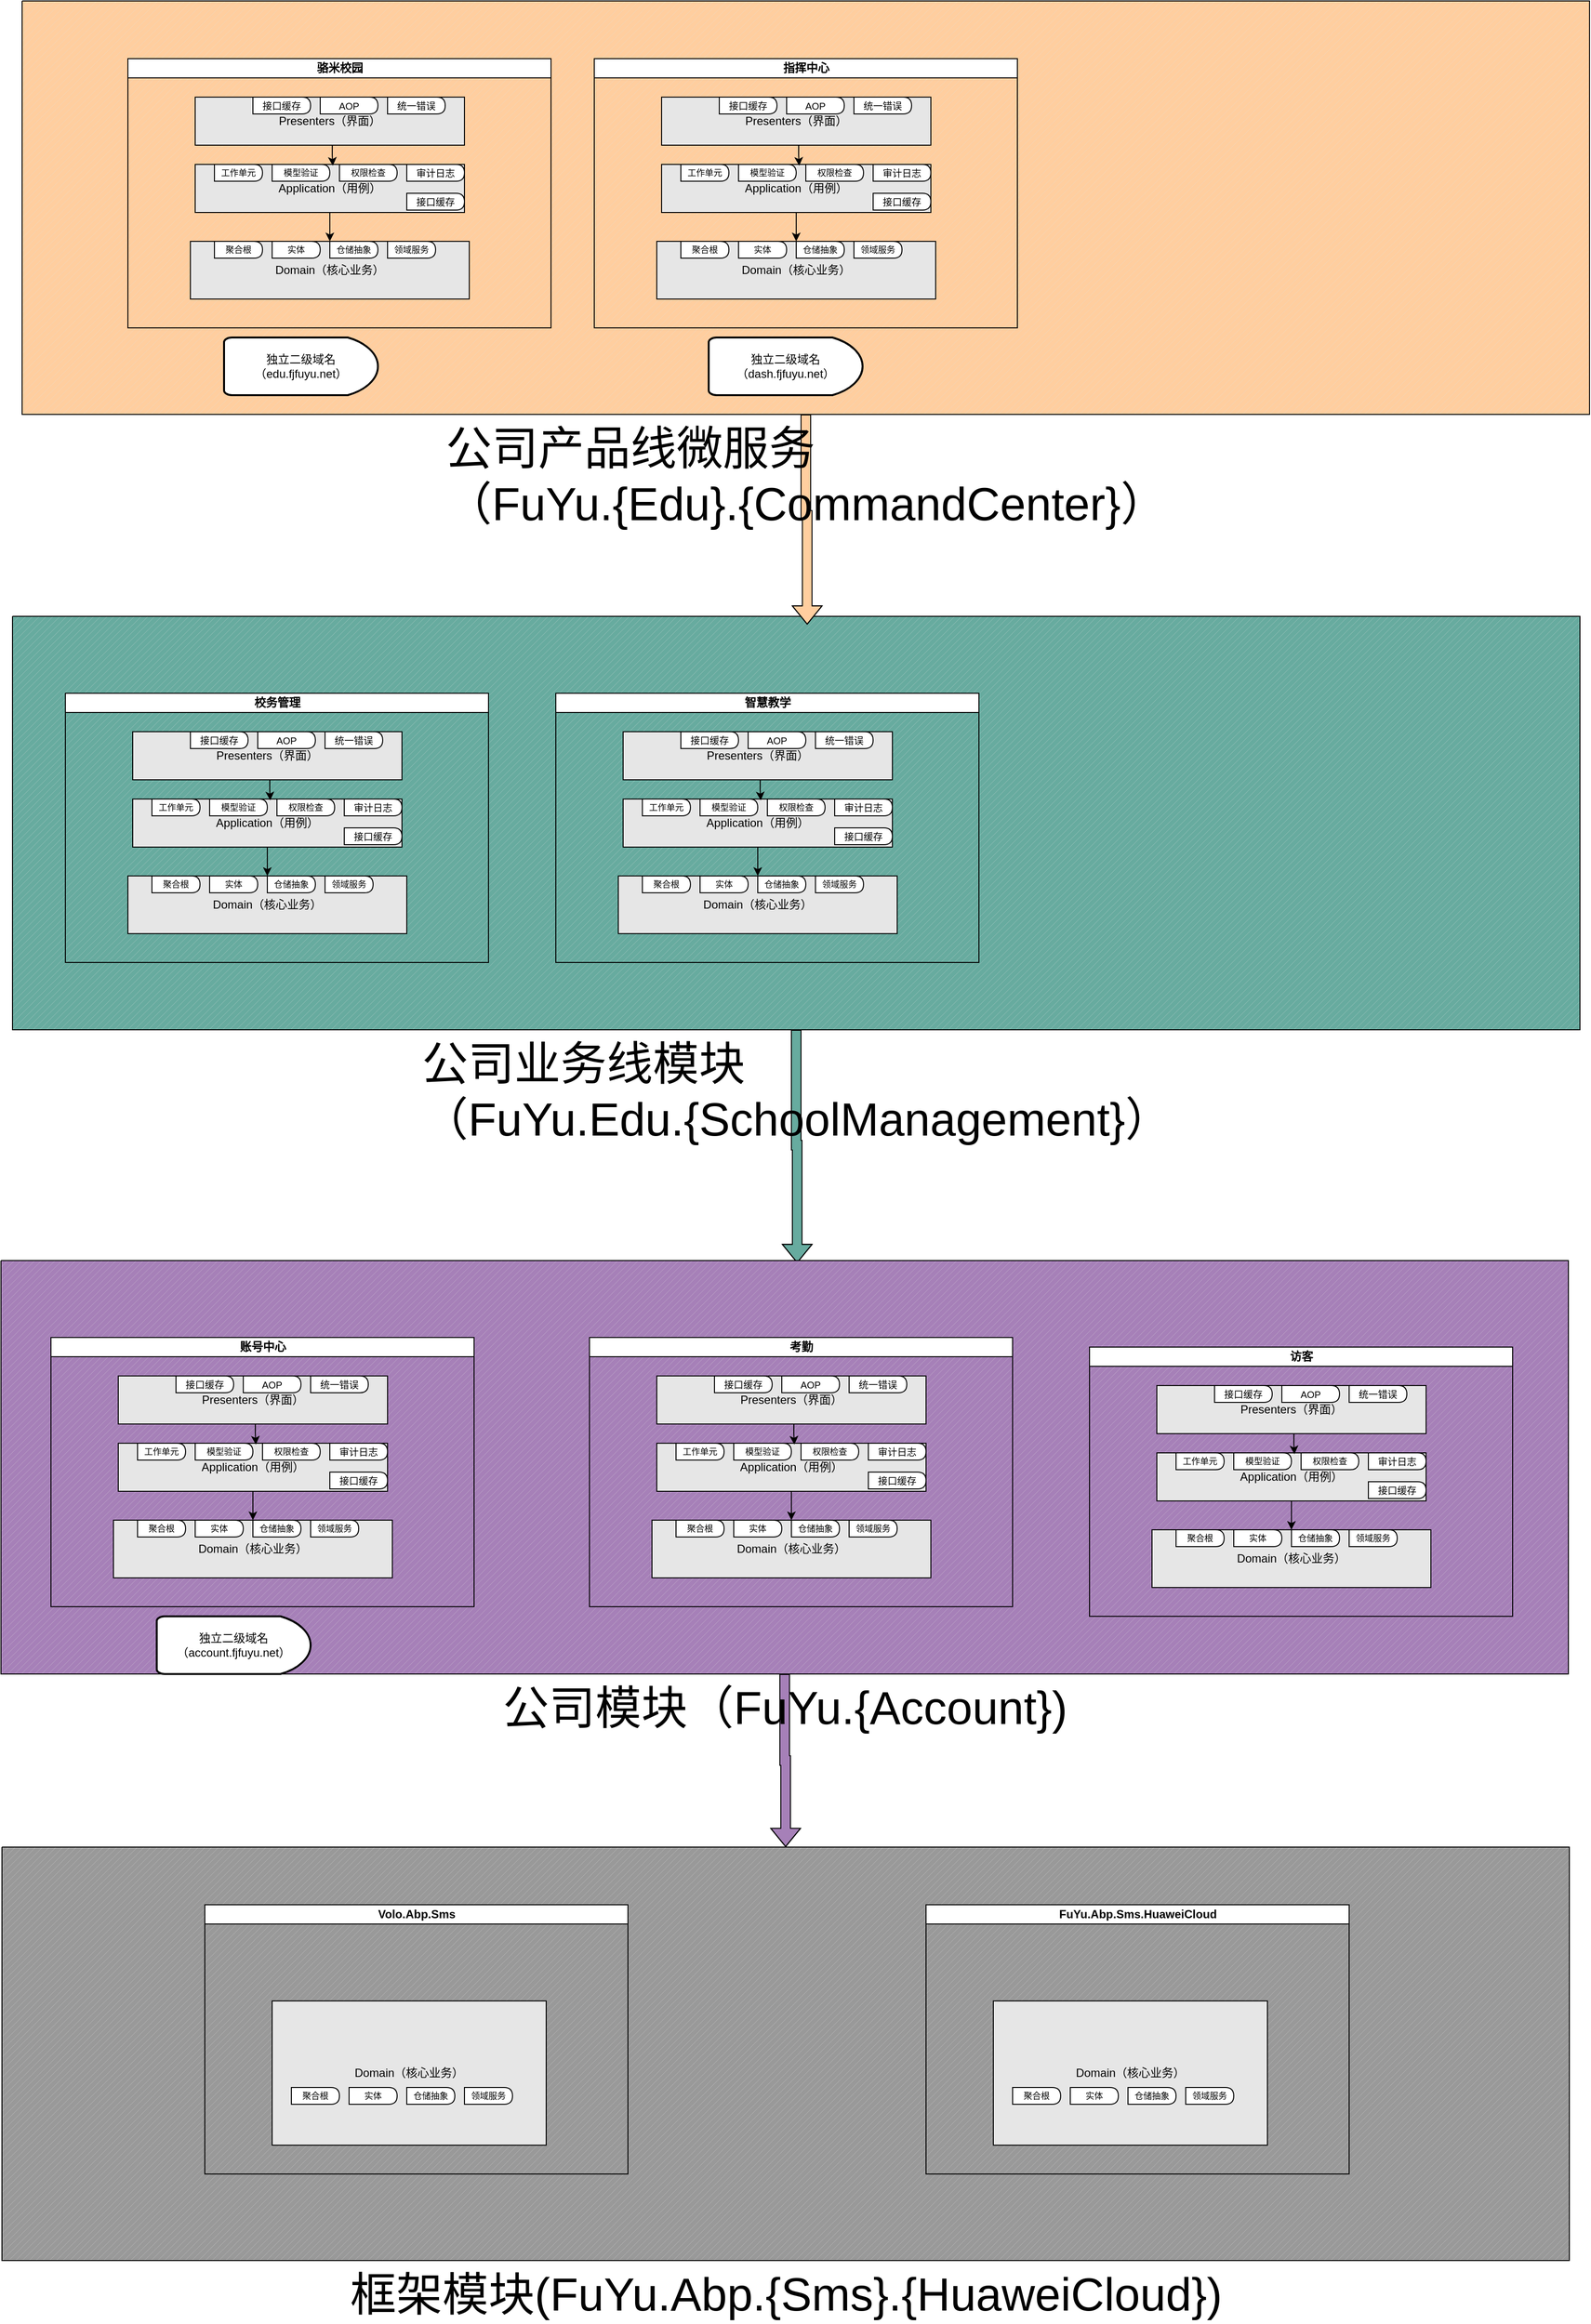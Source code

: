 <mxfile version="14.1.8" type="github">
  <diagram id="BtsXeyVJJ4-kWYxq3Xoa" name="Page-1">
    <mxGraphModel dx="2130" dy="1015" grid="1" gridSize="10" guides="1" tooltips="1" connect="1" arrows="1" fold="1" page="1" pageScale="1" pageWidth="12000" pageHeight="16000" math="0" shadow="0">
      <root>
        <mxCell id="0" />
        <mxCell id="1" parent="0" />
        <mxCell id="oRWARCPo0QpvzxCij0XQ-233" style="edgeStyle=orthogonalEdgeStyle;shape=flexArrow;rounded=0;orthogonalLoop=1;jettySize=auto;html=1;exitX=0.5;exitY=1;exitDx=0;exitDy=0;exitPerimeter=0;fillColor=#67AB9F;entryX=0.508;entryY=0.006;entryDx=0;entryDy=0;entryPerimeter=0;" edge="1" parent="1" source="oRWARCPo0QpvzxCij0XQ-127" target="oRWARCPo0QpvzxCij0XQ-126">
          <mxGeometry relative="1" as="geometry">
            <mxPoint x="1645" y="1540" as="targetPoint" />
          </mxGeometry>
        </mxCell>
        <mxCell id="oRWARCPo0QpvzxCij0XQ-127" value="&lt;div style=&quot;text-align: left&quot;&gt;&lt;span style=&quot;font-size: 48px&quot;&gt;公司业务线模块&lt;/span&gt;&lt;/div&gt;&lt;font style=&quot;font-size: 48px&quot;&gt;（FuYu.Edu.{SchoolManagement}）&lt;br&gt;&lt;/font&gt;" style="verticalLabelPosition=bottom;verticalAlign=top;html=1;shape=mxgraph.basic.patternFillRect;fillStyle=diag;step=5;fillStrokeWidth=0.2;fillStrokeColor=#dddddd;fillColor=#67AB9F;align=center;" vertex="1" parent="1">
          <mxGeometry x="830" y="880" width="1630" height="430" as="geometry" />
        </mxCell>
        <mxCell id="oRWARCPo0QpvzxCij0XQ-234" style="edgeStyle=orthogonalEdgeStyle;shape=flexArrow;rounded=0;orthogonalLoop=1;jettySize=auto;html=1;exitX=0.5;exitY=1;exitDx=0;exitDy=0;exitPerimeter=0;entryX=0.5;entryY=0;entryDx=0;entryDy=0;entryPerimeter=0;fillColor=#A680B8;" edge="1" parent="1" source="oRWARCPo0QpvzxCij0XQ-126" target="oRWARCPo0QpvzxCij0XQ-125">
          <mxGeometry relative="1" as="geometry" />
        </mxCell>
        <mxCell id="oRWARCPo0QpvzxCij0XQ-126" value="&lt;font style=&quot;font-size: 48px&quot;&gt;公司模块（FuYu.{Account})&lt;/font&gt;" style="verticalLabelPosition=bottom;verticalAlign=top;html=1;shape=mxgraph.basic.patternFillRect;fillStyle=diag;step=5;fillStrokeWidth=0.2;fillStrokeColor=#dddddd;fillColor=#A680B8;" vertex="1" parent="1">
          <mxGeometry x="818" y="1550" width="1630" height="430" as="geometry" />
        </mxCell>
        <mxCell id="oRWARCPo0QpvzxCij0XQ-125" value="&lt;font style=&quot;font-size: 48px&quot;&gt;框架模块(FuYu.Abp.{Sms}.{HuaweiCloud})&lt;/font&gt;" style="verticalLabelPosition=bottom;verticalAlign=top;html=1;shape=mxgraph.basic.patternFillRect;fillStyle=diag;step=5;fillStrokeWidth=0.2;fillStrokeColor=#dddddd;fillColor=#999999;" vertex="1" parent="1">
          <mxGeometry x="819" y="2160" width="1630" height="430" as="geometry" />
        </mxCell>
        <mxCell id="oRWARCPo0QpvzxCij0XQ-1" value="账号中心" style="swimlane;html=1;startSize=20;horizontal=1;containerType=tree;newEdgeStyle={&quot;edgeStyle&quot;:&quot;elbowEdgeStyle&quot;,&quot;startArrow&quot;:&quot;none&quot;,&quot;endArrow&quot;:&quot;none&quot;};" vertex="1" parent="1">
          <mxGeometry x="870" y="1630" width="440" height="280" as="geometry" />
        </mxCell>
        <UserObject label="Domain（核心业务）" treeRoot="1" id="oRWARCPo0QpvzxCij0XQ-4">
          <mxCell style="whiteSpace=wrap;html=1;align=center;treeFolding=1;treeMoving=1;newEdgeStyle={&quot;edgeStyle&quot;:&quot;elbowEdgeStyle&quot;,&quot;startArrow&quot;:&quot;none&quot;,&quot;endArrow&quot;:&quot;none&quot;};fillColor=#E6E6E6;" vertex="1" parent="oRWARCPo0QpvzxCij0XQ-1">
            <mxGeometry x="65" y="190" width="290" height="60" as="geometry" />
          </mxCell>
        </UserObject>
        <mxCell id="oRWARCPo0QpvzxCij0XQ-9" style="edgeStyle=orthogonalEdgeStyle;rounded=0;orthogonalLoop=1;jettySize=auto;html=1;exitX=0.5;exitY=1;exitDx=0;exitDy=0;" edge="1" parent="oRWARCPo0QpvzxCij0XQ-1" source="oRWARCPo0QpvzxCij0XQ-5" target="oRWARCPo0QpvzxCij0XQ-4">
          <mxGeometry relative="1" as="geometry" />
        </mxCell>
        <mxCell id="oRWARCPo0QpvzxCij0XQ-5" value="Application（用例）" style="whiteSpace=wrap;html=1;align=center;verticalAlign=middle;treeFolding=1;treeMoving=1;newEdgeStyle={&quot;edgeStyle&quot;:&quot;elbowEdgeStyle&quot;,&quot;startArrow&quot;:&quot;none&quot;,&quot;endArrow&quot;:&quot;none&quot;};fillColor=#E6E6E6;" vertex="1" parent="oRWARCPo0QpvzxCij0XQ-1">
          <mxGeometry x="70" y="110" width="280" height="50" as="geometry" />
        </mxCell>
        <UserObject label="Presenters" treeRoot="1" id="oRWARCPo0QpvzxCij0XQ-10">
          <mxCell style="whiteSpace=wrap;html=1;align=center;treeFolding=1;treeMoving=1;newEdgeStyle={&quot;edgeStyle&quot;:&quot;elbowEdgeStyle&quot;,&quot;startArrow&quot;:&quot;none&quot;,&quot;endArrow&quot;:&quot;none&quot;};" vertex="1" parent="oRWARCPo0QpvzxCij0XQ-1">
            <mxGeometry x="75" y="40" width="275" height="40" as="geometry" />
          </mxCell>
        </UserObject>
        <mxCell id="oRWARCPo0QpvzxCij0XQ-15" style="edgeStyle=orthogonalEdgeStyle;rounded=0;orthogonalLoop=1;jettySize=auto;html=1;entryX=0.511;entryY=0.028;entryDx=0;entryDy=0;entryPerimeter=0;" edge="1" parent="oRWARCPo0QpvzxCij0XQ-1" source="oRWARCPo0QpvzxCij0XQ-10" target="oRWARCPo0QpvzxCij0XQ-5">
          <mxGeometry relative="1" as="geometry">
            <mxPoint x="212.5" y="80" as="targetPoint" />
          </mxGeometry>
        </mxCell>
        <mxCell id="oRWARCPo0QpvzxCij0XQ-16" style="edgeStyle=orthogonalEdgeStyle;rounded=0;orthogonalLoop=1;jettySize=auto;html=1;entryX=0.511;entryY=0.028;entryDx=0;entryDy=0;entryPerimeter=0;" edge="1" target="oRWARCPo0QpvzxCij0XQ-17" source="oRWARCPo0QpvzxCij0XQ-10" parent="oRWARCPo0QpvzxCij0XQ-1">
          <mxGeometry relative="1" as="geometry">
            <mxPoint x="212.5" y="80" as="targetPoint" />
            <mxPoint x="522.5" y="220" as="sourcePoint" />
          </mxGeometry>
        </mxCell>
        <mxCell id="oRWARCPo0QpvzxCij0XQ-17" value="Presenters（界面）" style="whiteSpace=wrap;html=1;align=center;verticalAlign=middle;treeFolding=1;treeMoving=1;newEdgeStyle={&quot;edgeStyle&quot;:&quot;elbowEdgeStyle&quot;,&quot;startArrow&quot;:&quot;none&quot;,&quot;endArrow&quot;:&quot;none&quot;};fillColor=#E6E6E6;" vertex="1" parent="oRWARCPo0QpvzxCij0XQ-1">
          <mxGeometry x="70" y="40" width="280" height="50" as="geometry" />
        </mxCell>
        <mxCell id="oRWARCPo0QpvzxCij0XQ-21" value="&lt;font style=&quot;font-size: 9px&quot;&gt;工作单元&lt;/font&gt;" style="shape=delay;whiteSpace=wrap;html=1;fontSize=6;" vertex="1" parent="oRWARCPo0QpvzxCij0XQ-1">
          <mxGeometry x="90" y="110" width="50" height="17.5" as="geometry" />
        </mxCell>
        <mxCell id="oRWARCPo0QpvzxCij0XQ-22" value="&lt;font style=&quot;font-size: 9px&quot;&gt;模型验证&lt;/font&gt;" style="shape=delay;whiteSpace=wrap;html=1;fontSize=6;" vertex="1" parent="oRWARCPo0QpvzxCij0XQ-1">
          <mxGeometry x="150" y="110" width="60" height="17.5" as="geometry" />
        </mxCell>
        <mxCell id="oRWARCPo0QpvzxCij0XQ-23" value="&lt;font style=&quot;font-size: 9px&quot;&gt;权限检查&lt;/font&gt;" style="shape=delay;whiteSpace=wrap;html=1;fontSize=6;" vertex="1" parent="oRWARCPo0QpvzxCij0XQ-1">
          <mxGeometry x="220" y="110" width="60" height="17.5" as="geometry" />
        </mxCell>
        <mxCell id="oRWARCPo0QpvzxCij0XQ-24" value="&lt;font size=&quot;1&quot;&gt;审计日志&lt;/font&gt;" style="shape=delay;whiteSpace=wrap;html=1;fontSize=6;" vertex="1" parent="oRWARCPo0QpvzxCij0XQ-1">
          <mxGeometry x="290" y="110" width="60" height="17.5" as="geometry" />
        </mxCell>
        <mxCell id="oRWARCPo0QpvzxCij0XQ-25" value="&lt;font size=&quot;1&quot;&gt;接口缓存&lt;/font&gt;" style="shape=delay;whiteSpace=wrap;html=1;fontSize=6;" vertex="1" parent="oRWARCPo0QpvzxCij0XQ-1">
          <mxGeometry x="290" y="140" width="60" height="17.5" as="geometry" />
        </mxCell>
        <mxCell id="oRWARCPo0QpvzxCij0XQ-27" value="&lt;font size=&quot;1&quot;&gt;接口缓存&lt;/font&gt;" style="shape=delay;whiteSpace=wrap;html=1;fontSize=6;" vertex="1" parent="oRWARCPo0QpvzxCij0XQ-1">
          <mxGeometry x="130" y="40" width="60" height="17.5" as="geometry" />
        </mxCell>
        <mxCell id="oRWARCPo0QpvzxCij0XQ-28" value="&lt;font style=&quot;font-size: 9px&quot;&gt;聚合根&lt;/font&gt;" style="shape=delay;whiteSpace=wrap;html=1;fontSize=6;" vertex="1" parent="oRWARCPo0QpvzxCij0XQ-1">
          <mxGeometry x="90" y="190" width="50" height="17.5" as="geometry" />
        </mxCell>
        <mxCell id="oRWARCPo0QpvzxCij0XQ-29" value="&lt;font style=&quot;font-size: 9px&quot;&gt;实体&lt;/font&gt;" style="shape=delay;whiteSpace=wrap;html=1;fontSize=6;" vertex="1" parent="oRWARCPo0QpvzxCij0XQ-1">
          <mxGeometry x="150" y="190" width="50" height="17.5" as="geometry" />
        </mxCell>
        <mxCell id="oRWARCPo0QpvzxCij0XQ-30" value="&lt;font style=&quot;font-size: 9px&quot;&gt;仓储抽象&lt;/font&gt;" style="shape=delay;whiteSpace=wrap;html=1;fontSize=6;" vertex="1" parent="oRWARCPo0QpvzxCij0XQ-1">
          <mxGeometry x="210" y="190" width="50" height="17.5" as="geometry" />
        </mxCell>
        <mxCell id="oRWARCPo0QpvzxCij0XQ-32" value="&lt;font size=&quot;1&quot;&gt;AOP&lt;/font&gt;" style="shape=delay;whiteSpace=wrap;html=1;fontSize=6;" vertex="1" parent="oRWARCPo0QpvzxCij0XQ-1">
          <mxGeometry x="200" y="40" width="60" height="17.5" as="geometry" />
        </mxCell>
        <mxCell id="oRWARCPo0QpvzxCij0XQ-33" value="&lt;font size=&quot;1&quot;&gt;统一错误&lt;/font&gt;" style="shape=delay;whiteSpace=wrap;html=1;fontSize=6;" vertex="1" parent="oRWARCPo0QpvzxCij0XQ-1">
          <mxGeometry x="270" y="40" width="60" height="17.5" as="geometry" />
        </mxCell>
        <mxCell id="oRWARCPo0QpvzxCij0XQ-34" value="&lt;font style=&quot;font-size: 9px&quot;&gt;领域服务&lt;/font&gt;" style="shape=delay;whiteSpace=wrap;html=1;fontSize=6;" vertex="1" parent="oRWARCPo0QpvzxCij0XQ-1">
          <mxGeometry x="270" y="190" width="50" height="17.5" as="geometry" />
        </mxCell>
        <mxCell id="oRWARCPo0QpvzxCij0XQ-35" value="校务管理" style="swimlane;html=1;startSize=20;horizontal=1;containerType=tree;newEdgeStyle={&quot;edgeStyle&quot;:&quot;elbowEdgeStyle&quot;,&quot;startArrow&quot;:&quot;none&quot;,&quot;endArrow&quot;:&quot;none&quot;};" vertex="1" parent="1">
          <mxGeometry x="885" y="960" width="440" height="280" as="geometry" />
        </mxCell>
        <UserObject label="Domain（核心业务）" treeRoot="1" id="oRWARCPo0QpvzxCij0XQ-36">
          <mxCell style="whiteSpace=wrap;html=1;align=center;treeFolding=1;treeMoving=1;newEdgeStyle={&quot;edgeStyle&quot;:&quot;elbowEdgeStyle&quot;,&quot;startArrow&quot;:&quot;none&quot;,&quot;endArrow&quot;:&quot;none&quot;};fillColor=#E6E6E6;" vertex="1" parent="oRWARCPo0QpvzxCij0XQ-35">
            <mxGeometry x="65" y="190" width="290" height="60" as="geometry" />
          </mxCell>
        </UserObject>
        <mxCell id="oRWARCPo0QpvzxCij0XQ-37" style="edgeStyle=orthogonalEdgeStyle;rounded=0;orthogonalLoop=1;jettySize=auto;html=1;exitX=0.5;exitY=1;exitDx=0;exitDy=0;" edge="1" parent="oRWARCPo0QpvzxCij0XQ-35" source="oRWARCPo0QpvzxCij0XQ-38" target="oRWARCPo0QpvzxCij0XQ-36">
          <mxGeometry relative="1" as="geometry" />
        </mxCell>
        <mxCell id="oRWARCPo0QpvzxCij0XQ-38" value="Application（用例）" style="whiteSpace=wrap;html=1;align=center;verticalAlign=middle;treeFolding=1;treeMoving=1;newEdgeStyle={&quot;edgeStyle&quot;:&quot;elbowEdgeStyle&quot;,&quot;startArrow&quot;:&quot;none&quot;,&quot;endArrow&quot;:&quot;none&quot;};fillColor=#E6E6E6;" vertex="1" parent="oRWARCPo0QpvzxCij0XQ-35">
          <mxGeometry x="70" y="110" width="280" height="50" as="geometry" />
        </mxCell>
        <UserObject label="Presenters" treeRoot="1" id="oRWARCPo0QpvzxCij0XQ-39">
          <mxCell style="whiteSpace=wrap;html=1;align=center;treeFolding=1;treeMoving=1;newEdgeStyle={&quot;edgeStyle&quot;:&quot;elbowEdgeStyle&quot;,&quot;startArrow&quot;:&quot;none&quot;,&quot;endArrow&quot;:&quot;none&quot;};" vertex="1" parent="oRWARCPo0QpvzxCij0XQ-35">
            <mxGeometry x="75" y="40" width="275" height="40" as="geometry" />
          </mxCell>
        </UserObject>
        <mxCell id="oRWARCPo0QpvzxCij0XQ-40" style="edgeStyle=orthogonalEdgeStyle;rounded=0;orthogonalLoop=1;jettySize=auto;html=1;entryX=0.511;entryY=0.028;entryDx=0;entryDy=0;entryPerimeter=0;" edge="1" parent="oRWARCPo0QpvzxCij0XQ-35" source="oRWARCPo0QpvzxCij0XQ-39" target="oRWARCPo0QpvzxCij0XQ-38">
          <mxGeometry relative="1" as="geometry">
            <mxPoint x="212.5" y="80" as="targetPoint" />
          </mxGeometry>
        </mxCell>
        <mxCell id="oRWARCPo0QpvzxCij0XQ-41" style="edgeStyle=orthogonalEdgeStyle;rounded=0;orthogonalLoop=1;jettySize=auto;html=1;entryX=0.511;entryY=0.028;entryDx=0;entryDy=0;entryPerimeter=0;" edge="1" parent="oRWARCPo0QpvzxCij0XQ-35" source="oRWARCPo0QpvzxCij0XQ-39" target="oRWARCPo0QpvzxCij0XQ-42">
          <mxGeometry relative="1" as="geometry">
            <mxPoint x="212.5" y="80" as="targetPoint" />
            <mxPoint x="522.5" y="220" as="sourcePoint" />
          </mxGeometry>
        </mxCell>
        <mxCell id="oRWARCPo0QpvzxCij0XQ-42" value="Presenters（界面）" style="whiteSpace=wrap;html=1;align=center;verticalAlign=middle;treeFolding=1;treeMoving=1;newEdgeStyle={&quot;edgeStyle&quot;:&quot;elbowEdgeStyle&quot;,&quot;startArrow&quot;:&quot;none&quot;,&quot;endArrow&quot;:&quot;none&quot;};fillColor=#E6E6E6;" vertex="1" parent="oRWARCPo0QpvzxCij0XQ-35">
          <mxGeometry x="70" y="40" width="280" height="50" as="geometry" />
        </mxCell>
        <mxCell id="oRWARCPo0QpvzxCij0XQ-43" value="&lt;font style=&quot;font-size: 9px&quot;&gt;工作单元&lt;/font&gt;" style="shape=delay;whiteSpace=wrap;html=1;fontSize=6;" vertex="1" parent="oRWARCPo0QpvzxCij0XQ-35">
          <mxGeometry x="90" y="110" width="50" height="17.5" as="geometry" />
        </mxCell>
        <mxCell id="oRWARCPo0QpvzxCij0XQ-44" value="&lt;font style=&quot;font-size: 9px&quot;&gt;模型验证&lt;/font&gt;" style="shape=delay;whiteSpace=wrap;html=1;fontSize=6;" vertex="1" parent="oRWARCPo0QpvzxCij0XQ-35">
          <mxGeometry x="150" y="110" width="60" height="17.5" as="geometry" />
        </mxCell>
        <mxCell id="oRWARCPo0QpvzxCij0XQ-45" value="&lt;font style=&quot;font-size: 9px&quot;&gt;权限检查&lt;/font&gt;" style="shape=delay;whiteSpace=wrap;html=1;fontSize=6;" vertex="1" parent="oRWARCPo0QpvzxCij0XQ-35">
          <mxGeometry x="220" y="110" width="60" height="17.5" as="geometry" />
        </mxCell>
        <mxCell id="oRWARCPo0QpvzxCij0XQ-46" value="&lt;font size=&quot;1&quot;&gt;审计日志&lt;/font&gt;" style="shape=delay;whiteSpace=wrap;html=1;fontSize=6;" vertex="1" parent="oRWARCPo0QpvzxCij0XQ-35">
          <mxGeometry x="290" y="110" width="60" height="17.5" as="geometry" />
        </mxCell>
        <mxCell id="oRWARCPo0QpvzxCij0XQ-47" value="&lt;font size=&quot;1&quot;&gt;接口缓存&lt;/font&gt;" style="shape=delay;whiteSpace=wrap;html=1;fontSize=6;" vertex="1" parent="oRWARCPo0QpvzxCij0XQ-35">
          <mxGeometry x="290" y="140" width="60" height="17.5" as="geometry" />
        </mxCell>
        <mxCell id="oRWARCPo0QpvzxCij0XQ-48" value="&lt;font size=&quot;1&quot;&gt;接口缓存&lt;/font&gt;" style="shape=delay;whiteSpace=wrap;html=1;fontSize=6;" vertex="1" parent="oRWARCPo0QpvzxCij0XQ-35">
          <mxGeometry x="130" y="40" width="60" height="17.5" as="geometry" />
        </mxCell>
        <mxCell id="oRWARCPo0QpvzxCij0XQ-49" value="&lt;font style=&quot;font-size: 9px&quot;&gt;聚合根&lt;/font&gt;" style="shape=delay;whiteSpace=wrap;html=1;fontSize=6;" vertex="1" parent="oRWARCPo0QpvzxCij0XQ-35">
          <mxGeometry x="90" y="190" width="50" height="17.5" as="geometry" />
        </mxCell>
        <mxCell id="oRWARCPo0QpvzxCij0XQ-50" value="&lt;font style=&quot;font-size: 9px&quot;&gt;实体&lt;/font&gt;" style="shape=delay;whiteSpace=wrap;html=1;fontSize=6;" vertex="1" parent="oRWARCPo0QpvzxCij0XQ-35">
          <mxGeometry x="150" y="190" width="50" height="17.5" as="geometry" />
        </mxCell>
        <mxCell id="oRWARCPo0QpvzxCij0XQ-51" value="&lt;font style=&quot;font-size: 9px&quot;&gt;仓储抽象&lt;/font&gt;" style="shape=delay;whiteSpace=wrap;html=1;fontSize=6;" vertex="1" parent="oRWARCPo0QpvzxCij0XQ-35">
          <mxGeometry x="210" y="190" width="50" height="17.5" as="geometry" />
        </mxCell>
        <mxCell id="oRWARCPo0QpvzxCij0XQ-52" value="&lt;font size=&quot;1&quot;&gt;AOP&lt;/font&gt;" style="shape=delay;whiteSpace=wrap;html=1;fontSize=6;" vertex="1" parent="oRWARCPo0QpvzxCij0XQ-35">
          <mxGeometry x="200" y="40" width="60" height="17.5" as="geometry" />
        </mxCell>
        <mxCell id="oRWARCPo0QpvzxCij0XQ-53" value="&lt;font size=&quot;1&quot;&gt;统一错误&lt;/font&gt;" style="shape=delay;whiteSpace=wrap;html=1;fontSize=6;" vertex="1" parent="oRWARCPo0QpvzxCij0XQ-35">
          <mxGeometry x="270" y="40" width="60" height="17.5" as="geometry" />
        </mxCell>
        <mxCell id="oRWARCPo0QpvzxCij0XQ-54" value="&lt;font style=&quot;font-size: 9px&quot;&gt;领域服务&lt;/font&gt;" style="shape=delay;whiteSpace=wrap;html=1;fontSize=6;" vertex="1" parent="oRWARCPo0QpvzxCij0XQ-35">
          <mxGeometry x="270" y="190" width="50" height="17.5" as="geometry" />
        </mxCell>
        <mxCell id="oRWARCPo0QpvzxCij0XQ-56" value="Volo.Abp.Sms" style="swimlane;html=1;startSize=20;horizontal=1;containerType=tree;newEdgeStyle={&quot;edgeStyle&quot;:&quot;elbowEdgeStyle&quot;,&quot;startArrow&quot;:&quot;none&quot;,&quot;endArrow&quot;:&quot;none&quot;};" vertex="1" parent="1">
          <mxGeometry x="1030" y="2220" width="440" height="280" as="geometry" />
        </mxCell>
        <UserObject label="Domain（核心业务）" treeRoot="1" id="oRWARCPo0QpvzxCij0XQ-57">
          <mxCell style="whiteSpace=wrap;html=1;align=center;treeFolding=1;treeMoving=1;newEdgeStyle={&quot;edgeStyle&quot;:&quot;elbowEdgeStyle&quot;,&quot;startArrow&quot;:&quot;none&quot;,&quot;endArrow&quot;:&quot;none&quot;};fillColor=#E6E6E6;" vertex="1" parent="oRWARCPo0QpvzxCij0XQ-56">
            <mxGeometry x="70" y="100" width="285" height="150" as="geometry" />
          </mxCell>
        </UserObject>
        <mxCell id="oRWARCPo0QpvzxCij0XQ-70" value="&lt;font style=&quot;font-size: 9px&quot;&gt;聚合根&lt;/font&gt;" style="shape=delay;whiteSpace=wrap;html=1;fontSize=6;" vertex="1" parent="oRWARCPo0QpvzxCij0XQ-56">
          <mxGeometry x="90" y="190" width="50" height="17.5" as="geometry" />
        </mxCell>
        <mxCell id="oRWARCPo0QpvzxCij0XQ-71" value="&lt;font style=&quot;font-size: 9px&quot;&gt;实体&lt;/font&gt;" style="shape=delay;whiteSpace=wrap;html=1;fontSize=6;" vertex="1" parent="oRWARCPo0QpvzxCij0XQ-56">
          <mxGeometry x="150" y="190" width="50" height="17.5" as="geometry" />
        </mxCell>
        <mxCell id="oRWARCPo0QpvzxCij0XQ-72" value="&lt;font style=&quot;font-size: 9px&quot;&gt;仓储抽象&lt;/font&gt;" style="shape=delay;whiteSpace=wrap;html=1;fontSize=6;" vertex="1" parent="oRWARCPo0QpvzxCij0XQ-56">
          <mxGeometry x="210" y="190" width="50" height="17.5" as="geometry" />
        </mxCell>
        <mxCell id="oRWARCPo0QpvzxCij0XQ-75" value="&lt;font style=&quot;font-size: 9px&quot;&gt;领域服务&lt;/font&gt;" style="shape=delay;whiteSpace=wrap;html=1;fontSize=6;" vertex="1" parent="oRWARCPo0QpvzxCij0XQ-56">
          <mxGeometry x="270" y="190" width="50" height="17.5" as="geometry" />
        </mxCell>
        <mxCell id="oRWARCPo0QpvzxCij0XQ-114" value="FuYu.Abp.Sms.HuaweiCloud" style="swimlane;html=1;startSize=20;horizontal=1;containerType=tree;newEdgeStyle={&quot;edgeStyle&quot;:&quot;elbowEdgeStyle&quot;,&quot;startArrow&quot;:&quot;none&quot;,&quot;endArrow&quot;:&quot;none&quot;};" vertex="1" parent="1">
          <mxGeometry x="1780" y="2220" width="440" height="280" as="geometry" />
        </mxCell>
        <UserObject label="Domain（核心业务）" treeRoot="1" id="oRWARCPo0QpvzxCij0XQ-115">
          <mxCell style="whiteSpace=wrap;html=1;align=center;treeFolding=1;treeMoving=1;newEdgeStyle={&quot;edgeStyle&quot;:&quot;elbowEdgeStyle&quot;,&quot;startArrow&quot;:&quot;none&quot;,&quot;endArrow&quot;:&quot;none&quot;};fillColor=#E6E6E6;" vertex="1" parent="oRWARCPo0QpvzxCij0XQ-114">
            <mxGeometry x="70" y="100" width="285" height="150" as="geometry" />
          </mxCell>
        </UserObject>
        <mxCell id="oRWARCPo0QpvzxCij0XQ-116" value="&lt;font style=&quot;font-size: 9px&quot;&gt;聚合根&lt;/font&gt;" style="shape=delay;whiteSpace=wrap;html=1;fontSize=6;" vertex="1" parent="oRWARCPo0QpvzxCij0XQ-114">
          <mxGeometry x="90" y="190" width="50" height="17.5" as="geometry" />
        </mxCell>
        <mxCell id="oRWARCPo0QpvzxCij0XQ-117" value="&lt;font style=&quot;font-size: 9px&quot;&gt;实体&lt;/font&gt;" style="shape=delay;whiteSpace=wrap;html=1;fontSize=6;" vertex="1" parent="oRWARCPo0QpvzxCij0XQ-114">
          <mxGeometry x="150" y="190" width="50" height="17.5" as="geometry" />
        </mxCell>
        <mxCell id="oRWARCPo0QpvzxCij0XQ-118" value="&lt;font style=&quot;font-size: 9px&quot;&gt;仓储抽象&lt;/font&gt;" style="shape=delay;whiteSpace=wrap;html=1;fontSize=6;" vertex="1" parent="oRWARCPo0QpvzxCij0XQ-114">
          <mxGeometry x="210" y="190" width="50" height="17.5" as="geometry" />
        </mxCell>
        <mxCell id="oRWARCPo0QpvzxCij0XQ-119" value="&lt;font style=&quot;font-size: 9px&quot;&gt;领域服务&lt;/font&gt;" style="shape=delay;whiteSpace=wrap;html=1;fontSize=6;" vertex="1" parent="oRWARCPo0QpvzxCij0XQ-114">
          <mxGeometry x="270" y="190" width="50" height="17.5" as="geometry" />
        </mxCell>
        <mxCell id="oRWARCPo0QpvzxCij0XQ-131" value="智慧教学" style="swimlane;html=1;startSize=20;horizontal=1;containerType=tree;newEdgeStyle={&quot;edgeStyle&quot;:&quot;elbowEdgeStyle&quot;,&quot;startArrow&quot;:&quot;none&quot;,&quot;endArrow&quot;:&quot;none&quot;};" vertex="1" parent="1">
          <mxGeometry x="1395" y="960" width="440" height="280" as="geometry" />
        </mxCell>
        <UserObject label="Domain（核心业务）" treeRoot="1" id="oRWARCPo0QpvzxCij0XQ-132">
          <mxCell style="whiteSpace=wrap;html=1;align=center;treeFolding=1;treeMoving=1;newEdgeStyle={&quot;edgeStyle&quot;:&quot;elbowEdgeStyle&quot;,&quot;startArrow&quot;:&quot;none&quot;,&quot;endArrow&quot;:&quot;none&quot;};fillColor=#E6E6E6;" vertex="1" parent="oRWARCPo0QpvzxCij0XQ-131">
            <mxGeometry x="65" y="190" width="290" height="60" as="geometry" />
          </mxCell>
        </UserObject>
        <mxCell id="oRWARCPo0QpvzxCij0XQ-133" style="edgeStyle=orthogonalEdgeStyle;rounded=0;orthogonalLoop=1;jettySize=auto;html=1;exitX=0.5;exitY=1;exitDx=0;exitDy=0;" edge="1" parent="oRWARCPo0QpvzxCij0XQ-131" source="oRWARCPo0QpvzxCij0XQ-134" target="oRWARCPo0QpvzxCij0XQ-132">
          <mxGeometry relative="1" as="geometry" />
        </mxCell>
        <mxCell id="oRWARCPo0QpvzxCij0XQ-134" value="Application（用例）" style="whiteSpace=wrap;html=1;align=center;verticalAlign=middle;treeFolding=1;treeMoving=1;newEdgeStyle={&quot;edgeStyle&quot;:&quot;elbowEdgeStyle&quot;,&quot;startArrow&quot;:&quot;none&quot;,&quot;endArrow&quot;:&quot;none&quot;};fillColor=#E6E6E6;" vertex="1" parent="oRWARCPo0QpvzxCij0XQ-131">
          <mxGeometry x="70" y="110" width="280" height="50" as="geometry" />
        </mxCell>
        <UserObject label="Presenters" treeRoot="1" id="oRWARCPo0QpvzxCij0XQ-135">
          <mxCell style="whiteSpace=wrap;html=1;align=center;treeFolding=1;treeMoving=1;newEdgeStyle={&quot;edgeStyle&quot;:&quot;elbowEdgeStyle&quot;,&quot;startArrow&quot;:&quot;none&quot;,&quot;endArrow&quot;:&quot;none&quot;};" vertex="1" parent="oRWARCPo0QpvzxCij0XQ-131">
            <mxGeometry x="75" y="40" width="275" height="40" as="geometry" />
          </mxCell>
        </UserObject>
        <mxCell id="oRWARCPo0QpvzxCij0XQ-136" style="edgeStyle=orthogonalEdgeStyle;rounded=0;orthogonalLoop=1;jettySize=auto;html=1;entryX=0.511;entryY=0.028;entryDx=0;entryDy=0;entryPerimeter=0;" edge="1" parent="oRWARCPo0QpvzxCij0XQ-131" source="oRWARCPo0QpvzxCij0XQ-135" target="oRWARCPo0QpvzxCij0XQ-134">
          <mxGeometry relative="1" as="geometry">
            <mxPoint x="212.5" y="80" as="targetPoint" />
          </mxGeometry>
        </mxCell>
        <mxCell id="oRWARCPo0QpvzxCij0XQ-137" style="edgeStyle=orthogonalEdgeStyle;rounded=0;orthogonalLoop=1;jettySize=auto;html=1;entryX=0.511;entryY=0.028;entryDx=0;entryDy=0;entryPerimeter=0;" edge="1" parent="oRWARCPo0QpvzxCij0XQ-131" source="oRWARCPo0QpvzxCij0XQ-135" target="oRWARCPo0QpvzxCij0XQ-138">
          <mxGeometry relative="1" as="geometry">
            <mxPoint x="212.5" y="80" as="targetPoint" />
            <mxPoint x="522.5" y="220" as="sourcePoint" />
          </mxGeometry>
        </mxCell>
        <mxCell id="oRWARCPo0QpvzxCij0XQ-138" value="Presenters（界面）" style="whiteSpace=wrap;html=1;align=center;verticalAlign=middle;treeFolding=1;treeMoving=1;newEdgeStyle={&quot;edgeStyle&quot;:&quot;elbowEdgeStyle&quot;,&quot;startArrow&quot;:&quot;none&quot;,&quot;endArrow&quot;:&quot;none&quot;};fillColor=#E6E6E6;" vertex="1" parent="oRWARCPo0QpvzxCij0XQ-131">
          <mxGeometry x="70" y="40" width="280" height="50" as="geometry" />
        </mxCell>
        <mxCell id="oRWARCPo0QpvzxCij0XQ-139" value="&lt;font style=&quot;font-size: 9px&quot;&gt;工作单元&lt;/font&gt;" style="shape=delay;whiteSpace=wrap;html=1;fontSize=6;" vertex="1" parent="oRWARCPo0QpvzxCij0XQ-131">
          <mxGeometry x="90" y="110" width="50" height="17.5" as="geometry" />
        </mxCell>
        <mxCell id="oRWARCPo0QpvzxCij0XQ-140" value="&lt;font style=&quot;font-size: 9px&quot;&gt;模型验证&lt;/font&gt;" style="shape=delay;whiteSpace=wrap;html=1;fontSize=6;" vertex="1" parent="oRWARCPo0QpvzxCij0XQ-131">
          <mxGeometry x="150" y="110" width="60" height="17.5" as="geometry" />
        </mxCell>
        <mxCell id="oRWARCPo0QpvzxCij0XQ-141" value="&lt;font style=&quot;font-size: 9px&quot;&gt;权限检查&lt;/font&gt;" style="shape=delay;whiteSpace=wrap;html=1;fontSize=6;" vertex="1" parent="oRWARCPo0QpvzxCij0XQ-131">
          <mxGeometry x="220" y="110" width="60" height="17.5" as="geometry" />
        </mxCell>
        <mxCell id="oRWARCPo0QpvzxCij0XQ-142" value="&lt;font size=&quot;1&quot;&gt;审计日志&lt;/font&gt;" style="shape=delay;whiteSpace=wrap;html=1;fontSize=6;" vertex="1" parent="oRWARCPo0QpvzxCij0XQ-131">
          <mxGeometry x="290" y="110" width="60" height="17.5" as="geometry" />
        </mxCell>
        <mxCell id="oRWARCPo0QpvzxCij0XQ-143" value="&lt;font size=&quot;1&quot;&gt;接口缓存&lt;/font&gt;" style="shape=delay;whiteSpace=wrap;html=1;fontSize=6;" vertex="1" parent="oRWARCPo0QpvzxCij0XQ-131">
          <mxGeometry x="290" y="140" width="60" height="17.5" as="geometry" />
        </mxCell>
        <mxCell id="oRWARCPo0QpvzxCij0XQ-144" value="&lt;font size=&quot;1&quot;&gt;接口缓存&lt;/font&gt;" style="shape=delay;whiteSpace=wrap;html=1;fontSize=6;" vertex="1" parent="oRWARCPo0QpvzxCij0XQ-131">
          <mxGeometry x="130" y="40" width="60" height="17.5" as="geometry" />
        </mxCell>
        <mxCell id="oRWARCPo0QpvzxCij0XQ-145" value="&lt;font style=&quot;font-size: 9px&quot;&gt;聚合根&lt;/font&gt;" style="shape=delay;whiteSpace=wrap;html=1;fontSize=6;" vertex="1" parent="oRWARCPo0QpvzxCij0XQ-131">
          <mxGeometry x="90" y="190" width="50" height="17.5" as="geometry" />
        </mxCell>
        <mxCell id="oRWARCPo0QpvzxCij0XQ-146" value="&lt;font style=&quot;font-size: 9px&quot;&gt;实体&lt;/font&gt;" style="shape=delay;whiteSpace=wrap;html=1;fontSize=6;" vertex="1" parent="oRWARCPo0QpvzxCij0XQ-131">
          <mxGeometry x="150" y="190" width="50" height="17.5" as="geometry" />
        </mxCell>
        <mxCell id="oRWARCPo0QpvzxCij0XQ-147" value="&lt;font style=&quot;font-size: 9px&quot;&gt;仓储抽象&lt;/font&gt;" style="shape=delay;whiteSpace=wrap;html=1;fontSize=6;" vertex="1" parent="oRWARCPo0QpvzxCij0XQ-131">
          <mxGeometry x="210" y="190" width="50" height="17.5" as="geometry" />
        </mxCell>
        <mxCell id="oRWARCPo0QpvzxCij0XQ-148" value="&lt;font size=&quot;1&quot;&gt;AOP&lt;/font&gt;" style="shape=delay;whiteSpace=wrap;html=1;fontSize=6;" vertex="1" parent="oRWARCPo0QpvzxCij0XQ-131">
          <mxGeometry x="200" y="40" width="60" height="17.5" as="geometry" />
        </mxCell>
        <mxCell id="oRWARCPo0QpvzxCij0XQ-149" value="&lt;font size=&quot;1&quot;&gt;统一错误&lt;/font&gt;" style="shape=delay;whiteSpace=wrap;html=1;fontSize=6;" vertex="1" parent="oRWARCPo0QpvzxCij0XQ-131">
          <mxGeometry x="270" y="40" width="60" height="17.5" as="geometry" />
        </mxCell>
        <mxCell id="oRWARCPo0QpvzxCij0XQ-150" value="&lt;font style=&quot;font-size: 9px&quot;&gt;领域服务&lt;/font&gt;" style="shape=delay;whiteSpace=wrap;html=1;fontSize=6;" vertex="1" parent="oRWARCPo0QpvzxCij0XQ-131">
          <mxGeometry x="270" y="190" width="50" height="17.5" as="geometry" />
        </mxCell>
        <mxCell id="oRWARCPo0QpvzxCij0XQ-232" style="edgeStyle=orthogonalEdgeStyle;rounded=0;orthogonalLoop=1;jettySize=auto;html=1;entryX=0.507;entryY=0.02;entryDx=0;entryDy=0;entryPerimeter=0;shape=flexArrow;fillColor=#FFCE9F;" edge="1" parent="1" source="oRWARCPo0QpvzxCij0XQ-151" target="oRWARCPo0QpvzxCij0XQ-127">
          <mxGeometry relative="1" as="geometry" />
        </mxCell>
        <mxCell id="oRWARCPo0QpvzxCij0XQ-151" value="&lt;div style=&quot;text-align: left&quot;&gt;&lt;span style=&quot;font-size: 48px&quot;&gt;公司产品线微服务&lt;/span&gt;&lt;/div&gt;&lt;font style=&quot;font-size: 48px&quot;&gt;（FuYu.{Edu}.{CommandCenter}）&lt;br&gt;&lt;/font&gt;" style="verticalLabelPosition=bottom;verticalAlign=top;html=1;shape=mxgraph.basic.patternFillRect;fillStyle=diag;step=5;fillStrokeWidth=0.2;fillStrokeColor=#dddddd;fillColor=#FFCE9F;align=center;" vertex="1" parent="1">
          <mxGeometry x="840" y="240" width="1630" height="430" as="geometry" />
        </mxCell>
        <mxCell id="oRWARCPo0QpvzxCij0XQ-152" value="考勤" style="swimlane;html=1;startSize=20;horizontal=1;containerType=tree;newEdgeStyle={&quot;edgeStyle&quot;:&quot;elbowEdgeStyle&quot;,&quot;startArrow&quot;:&quot;none&quot;,&quot;endArrow&quot;:&quot;none&quot;};" vertex="1" parent="1">
          <mxGeometry x="1430" y="1630" width="440" height="280" as="geometry" />
        </mxCell>
        <UserObject label="Domain（核心业务）" treeRoot="1" id="oRWARCPo0QpvzxCij0XQ-153">
          <mxCell style="whiteSpace=wrap;html=1;align=center;treeFolding=1;treeMoving=1;newEdgeStyle={&quot;edgeStyle&quot;:&quot;elbowEdgeStyle&quot;,&quot;startArrow&quot;:&quot;none&quot;,&quot;endArrow&quot;:&quot;none&quot;};fillColor=#E6E6E6;" vertex="1" parent="oRWARCPo0QpvzxCij0XQ-152">
            <mxGeometry x="65" y="190" width="290" height="60" as="geometry" />
          </mxCell>
        </UserObject>
        <mxCell id="oRWARCPo0QpvzxCij0XQ-154" style="edgeStyle=orthogonalEdgeStyle;rounded=0;orthogonalLoop=1;jettySize=auto;html=1;exitX=0.5;exitY=1;exitDx=0;exitDy=0;" edge="1" parent="oRWARCPo0QpvzxCij0XQ-152" source="oRWARCPo0QpvzxCij0XQ-155" target="oRWARCPo0QpvzxCij0XQ-153">
          <mxGeometry relative="1" as="geometry" />
        </mxCell>
        <mxCell id="oRWARCPo0QpvzxCij0XQ-155" value="Application（用例）" style="whiteSpace=wrap;html=1;align=center;verticalAlign=middle;treeFolding=1;treeMoving=1;newEdgeStyle={&quot;edgeStyle&quot;:&quot;elbowEdgeStyle&quot;,&quot;startArrow&quot;:&quot;none&quot;,&quot;endArrow&quot;:&quot;none&quot;};fillColor=#E6E6E6;" vertex="1" parent="oRWARCPo0QpvzxCij0XQ-152">
          <mxGeometry x="70" y="110" width="280" height="50" as="geometry" />
        </mxCell>
        <UserObject label="Presenters" treeRoot="1" id="oRWARCPo0QpvzxCij0XQ-156">
          <mxCell style="whiteSpace=wrap;html=1;align=center;treeFolding=1;treeMoving=1;newEdgeStyle={&quot;edgeStyle&quot;:&quot;elbowEdgeStyle&quot;,&quot;startArrow&quot;:&quot;none&quot;,&quot;endArrow&quot;:&quot;none&quot;};" vertex="1" parent="oRWARCPo0QpvzxCij0XQ-152">
            <mxGeometry x="75" y="40" width="275" height="40" as="geometry" />
          </mxCell>
        </UserObject>
        <mxCell id="oRWARCPo0QpvzxCij0XQ-157" style="edgeStyle=orthogonalEdgeStyle;rounded=0;orthogonalLoop=1;jettySize=auto;html=1;entryX=0.511;entryY=0.028;entryDx=0;entryDy=0;entryPerimeter=0;" edge="1" parent="oRWARCPo0QpvzxCij0XQ-152" source="oRWARCPo0QpvzxCij0XQ-156" target="oRWARCPo0QpvzxCij0XQ-155">
          <mxGeometry relative="1" as="geometry">
            <mxPoint x="212.5" y="80" as="targetPoint" />
          </mxGeometry>
        </mxCell>
        <mxCell id="oRWARCPo0QpvzxCij0XQ-158" style="edgeStyle=orthogonalEdgeStyle;rounded=0;orthogonalLoop=1;jettySize=auto;html=1;entryX=0.511;entryY=0.028;entryDx=0;entryDy=0;entryPerimeter=0;" edge="1" parent="oRWARCPo0QpvzxCij0XQ-152" source="oRWARCPo0QpvzxCij0XQ-156" target="oRWARCPo0QpvzxCij0XQ-159">
          <mxGeometry relative="1" as="geometry">
            <mxPoint x="212.5" y="80" as="targetPoint" />
            <mxPoint x="522.5" y="220" as="sourcePoint" />
          </mxGeometry>
        </mxCell>
        <mxCell id="oRWARCPo0QpvzxCij0XQ-159" value="Presenters（界面）" style="whiteSpace=wrap;html=1;align=center;verticalAlign=middle;treeFolding=1;treeMoving=1;newEdgeStyle={&quot;edgeStyle&quot;:&quot;elbowEdgeStyle&quot;,&quot;startArrow&quot;:&quot;none&quot;,&quot;endArrow&quot;:&quot;none&quot;};fillColor=#E6E6E6;" vertex="1" parent="oRWARCPo0QpvzxCij0XQ-152">
          <mxGeometry x="70" y="40" width="280" height="50" as="geometry" />
        </mxCell>
        <mxCell id="oRWARCPo0QpvzxCij0XQ-160" value="&lt;font style=&quot;font-size: 9px&quot;&gt;工作单元&lt;/font&gt;" style="shape=delay;whiteSpace=wrap;html=1;fontSize=6;" vertex="1" parent="oRWARCPo0QpvzxCij0XQ-152">
          <mxGeometry x="90" y="110" width="50" height="17.5" as="geometry" />
        </mxCell>
        <mxCell id="oRWARCPo0QpvzxCij0XQ-161" value="&lt;font style=&quot;font-size: 9px&quot;&gt;模型验证&lt;/font&gt;" style="shape=delay;whiteSpace=wrap;html=1;fontSize=6;" vertex="1" parent="oRWARCPo0QpvzxCij0XQ-152">
          <mxGeometry x="150" y="110" width="60" height="17.5" as="geometry" />
        </mxCell>
        <mxCell id="oRWARCPo0QpvzxCij0XQ-162" value="&lt;font style=&quot;font-size: 9px&quot;&gt;权限检查&lt;/font&gt;" style="shape=delay;whiteSpace=wrap;html=1;fontSize=6;" vertex="1" parent="oRWARCPo0QpvzxCij0XQ-152">
          <mxGeometry x="220" y="110" width="60" height="17.5" as="geometry" />
        </mxCell>
        <mxCell id="oRWARCPo0QpvzxCij0XQ-163" value="&lt;font size=&quot;1&quot;&gt;审计日志&lt;/font&gt;" style="shape=delay;whiteSpace=wrap;html=1;fontSize=6;" vertex="1" parent="oRWARCPo0QpvzxCij0XQ-152">
          <mxGeometry x="290" y="110" width="60" height="17.5" as="geometry" />
        </mxCell>
        <mxCell id="oRWARCPo0QpvzxCij0XQ-164" value="&lt;font size=&quot;1&quot;&gt;接口缓存&lt;/font&gt;" style="shape=delay;whiteSpace=wrap;html=1;fontSize=6;" vertex="1" parent="oRWARCPo0QpvzxCij0XQ-152">
          <mxGeometry x="290" y="140" width="60" height="17.5" as="geometry" />
        </mxCell>
        <mxCell id="oRWARCPo0QpvzxCij0XQ-165" value="&lt;font size=&quot;1&quot;&gt;接口缓存&lt;/font&gt;" style="shape=delay;whiteSpace=wrap;html=1;fontSize=6;" vertex="1" parent="oRWARCPo0QpvzxCij0XQ-152">
          <mxGeometry x="130" y="40" width="60" height="17.5" as="geometry" />
        </mxCell>
        <mxCell id="oRWARCPo0QpvzxCij0XQ-166" value="&lt;font style=&quot;font-size: 9px&quot;&gt;聚合根&lt;/font&gt;" style="shape=delay;whiteSpace=wrap;html=1;fontSize=6;" vertex="1" parent="oRWARCPo0QpvzxCij0XQ-152">
          <mxGeometry x="90" y="190" width="50" height="17.5" as="geometry" />
        </mxCell>
        <mxCell id="oRWARCPo0QpvzxCij0XQ-167" value="&lt;font style=&quot;font-size: 9px&quot;&gt;实体&lt;/font&gt;" style="shape=delay;whiteSpace=wrap;html=1;fontSize=6;" vertex="1" parent="oRWARCPo0QpvzxCij0XQ-152">
          <mxGeometry x="150" y="190" width="50" height="17.5" as="geometry" />
        </mxCell>
        <mxCell id="oRWARCPo0QpvzxCij0XQ-168" value="&lt;font style=&quot;font-size: 9px&quot;&gt;仓储抽象&lt;/font&gt;" style="shape=delay;whiteSpace=wrap;html=1;fontSize=6;" vertex="1" parent="oRWARCPo0QpvzxCij0XQ-152">
          <mxGeometry x="210" y="190" width="50" height="17.5" as="geometry" />
        </mxCell>
        <mxCell id="oRWARCPo0QpvzxCij0XQ-169" value="&lt;font size=&quot;1&quot;&gt;AOP&lt;/font&gt;" style="shape=delay;whiteSpace=wrap;html=1;fontSize=6;" vertex="1" parent="oRWARCPo0QpvzxCij0XQ-152">
          <mxGeometry x="200" y="40" width="60" height="17.5" as="geometry" />
        </mxCell>
        <mxCell id="oRWARCPo0QpvzxCij0XQ-170" value="&lt;font size=&quot;1&quot;&gt;统一错误&lt;/font&gt;" style="shape=delay;whiteSpace=wrap;html=1;fontSize=6;" vertex="1" parent="oRWARCPo0QpvzxCij0XQ-152">
          <mxGeometry x="270" y="40" width="60" height="17.5" as="geometry" />
        </mxCell>
        <mxCell id="oRWARCPo0QpvzxCij0XQ-171" value="&lt;font style=&quot;font-size: 9px&quot;&gt;领域服务&lt;/font&gt;" style="shape=delay;whiteSpace=wrap;html=1;fontSize=6;" vertex="1" parent="oRWARCPo0QpvzxCij0XQ-152">
          <mxGeometry x="270" y="190" width="50" height="17.5" as="geometry" />
        </mxCell>
        <mxCell id="oRWARCPo0QpvzxCij0XQ-172" value="访客" style="swimlane;html=1;startSize=20;horizontal=1;containerType=tree;newEdgeStyle={&quot;edgeStyle&quot;:&quot;elbowEdgeStyle&quot;,&quot;startArrow&quot;:&quot;none&quot;,&quot;endArrow&quot;:&quot;none&quot;};" vertex="1" parent="1">
          <mxGeometry x="1950" y="1640" width="440" height="280" as="geometry" />
        </mxCell>
        <UserObject label="Domain（核心业务）" treeRoot="1" id="oRWARCPo0QpvzxCij0XQ-173">
          <mxCell style="whiteSpace=wrap;html=1;align=center;treeFolding=1;treeMoving=1;newEdgeStyle={&quot;edgeStyle&quot;:&quot;elbowEdgeStyle&quot;,&quot;startArrow&quot;:&quot;none&quot;,&quot;endArrow&quot;:&quot;none&quot;};fillColor=#E6E6E6;" vertex="1" parent="oRWARCPo0QpvzxCij0XQ-172">
            <mxGeometry x="65" y="190" width="290" height="60" as="geometry" />
          </mxCell>
        </UserObject>
        <mxCell id="oRWARCPo0QpvzxCij0XQ-174" style="edgeStyle=orthogonalEdgeStyle;rounded=0;orthogonalLoop=1;jettySize=auto;html=1;exitX=0.5;exitY=1;exitDx=0;exitDy=0;" edge="1" parent="oRWARCPo0QpvzxCij0XQ-172" source="oRWARCPo0QpvzxCij0XQ-175" target="oRWARCPo0QpvzxCij0XQ-173">
          <mxGeometry relative="1" as="geometry" />
        </mxCell>
        <mxCell id="oRWARCPo0QpvzxCij0XQ-175" value="Application（用例）" style="whiteSpace=wrap;html=1;align=center;verticalAlign=middle;treeFolding=1;treeMoving=1;newEdgeStyle={&quot;edgeStyle&quot;:&quot;elbowEdgeStyle&quot;,&quot;startArrow&quot;:&quot;none&quot;,&quot;endArrow&quot;:&quot;none&quot;};fillColor=#E6E6E6;" vertex="1" parent="oRWARCPo0QpvzxCij0XQ-172">
          <mxGeometry x="70" y="110" width="280" height="50" as="geometry" />
        </mxCell>
        <UserObject label="Presenters" treeRoot="1" id="oRWARCPo0QpvzxCij0XQ-176">
          <mxCell style="whiteSpace=wrap;html=1;align=center;treeFolding=1;treeMoving=1;newEdgeStyle={&quot;edgeStyle&quot;:&quot;elbowEdgeStyle&quot;,&quot;startArrow&quot;:&quot;none&quot;,&quot;endArrow&quot;:&quot;none&quot;};" vertex="1" parent="oRWARCPo0QpvzxCij0XQ-172">
            <mxGeometry x="75" y="40" width="275" height="40" as="geometry" />
          </mxCell>
        </UserObject>
        <mxCell id="oRWARCPo0QpvzxCij0XQ-177" style="edgeStyle=orthogonalEdgeStyle;rounded=0;orthogonalLoop=1;jettySize=auto;html=1;entryX=0.511;entryY=0.028;entryDx=0;entryDy=0;entryPerimeter=0;" edge="1" parent="oRWARCPo0QpvzxCij0XQ-172" source="oRWARCPo0QpvzxCij0XQ-176" target="oRWARCPo0QpvzxCij0XQ-175">
          <mxGeometry relative="1" as="geometry">
            <mxPoint x="212.5" y="80" as="targetPoint" />
          </mxGeometry>
        </mxCell>
        <mxCell id="oRWARCPo0QpvzxCij0XQ-178" style="edgeStyle=orthogonalEdgeStyle;rounded=0;orthogonalLoop=1;jettySize=auto;html=1;entryX=0.511;entryY=0.028;entryDx=0;entryDy=0;entryPerimeter=0;" edge="1" parent="oRWARCPo0QpvzxCij0XQ-172" source="oRWARCPo0QpvzxCij0XQ-176" target="oRWARCPo0QpvzxCij0XQ-179">
          <mxGeometry relative="1" as="geometry">
            <mxPoint x="212.5" y="80" as="targetPoint" />
            <mxPoint x="522.5" y="220" as="sourcePoint" />
          </mxGeometry>
        </mxCell>
        <mxCell id="oRWARCPo0QpvzxCij0XQ-179" value="Presenters（界面）" style="whiteSpace=wrap;html=1;align=center;verticalAlign=middle;treeFolding=1;treeMoving=1;newEdgeStyle={&quot;edgeStyle&quot;:&quot;elbowEdgeStyle&quot;,&quot;startArrow&quot;:&quot;none&quot;,&quot;endArrow&quot;:&quot;none&quot;};fillColor=#E6E6E6;" vertex="1" parent="oRWARCPo0QpvzxCij0XQ-172">
          <mxGeometry x="70" y="40" width="280" height="50" as="geometry" />
        </mxCell>
        <mxCell id="oRWARCPo0QpvzxCij0XQ-180" value="&lt;font style=&quot;font-size: 9px&quot;&gt;工作单元&lt;/font&gt;" style="shape=delay;whiteSpace=wrap;html=1;fontSize=6;" vertex="1" parent="oRWARCPo0QpvzxCij0XQ-172">
          <mxGeometry x="90" y="110" width="50" height="17.5" as="geometry" />
        </mxCell>
        <mxCell id="oRWARCPo0QpvzxCij0XQ-181" value="&lt;font style=&quot;font-size: 9px&quot;&gt;模型验证&lt;/font&gt;" style="shape=delay;whiteSpace=wrap;html=1;fontSize=6;" vertex="1" parent="oRWARCPo0QpvzxCij0XQ-172">
          <mxGeometry x="150" y="110" width="60" height="17.5" as="geometry" />
        </mxCell>
        <mxCell id="oRWARCPo0QpvzxCij0XQ-182" value="&lt;font style=&quot;font-size: 9px&quot;&gt;权限检查&lt;/font&gt;" style="shape=delay;whiteSpace=wrap;html=1;fontSize=6;" vertex="1" parent="oRWARCPo0QpvzxCij0XQ-172">
          <mxGeometry x="220" y="110" width="60" height="17.5" as="geometry" />
        </mxCell>
        <mxCell id="oRWARCPo0QpvzxCij0XQ-183" value="&lt;font size=&quot;1&quot;&gt;审计日志&lt;/font&gt;" style="shape=delay;whiteSpace=wrap;html=1;fontSize=6;" vertex="1" parent="oRWARCPo0QpvzxCij0XQ-172">
          <mxGeometry x="290" y="110" width="60" height="17.5" as="geometry" />
        </mxCell>
        <mxCell id="oRWARCPo0QpvzxCij0XQ-184" value="&lt;font size=&quot;1&quot;&gt;接口缓存&lt;/font&gt;" style="shape=delay;whiteSpace=wrap;html=1;fontSize=6;" vertex="1" parent="oRWARCPo0QpvzxCij0XQ-172">
          <mxGeometry x="290" y="140" width="60" height="17.5" as="geometry" />
        </mxCell>
        <mxCell id="oRWARCPo0QpvzxCij0XQ-185" value="&lt;font size=&quot;1&quot;&gt;接口缓存&lt;/font&gt;" style="shape=delay;whiteSpace=wrap;html=1;fontSize=6;" vertex="1" parent="oRWARCPo0QpvzxCij0XQ-172">
          <mxGeometry x="130" y="40" width="60" height="17.5" as="geometry" />
        </mxCell>
        <mxCell id="oRWARCPo0QpvzxCij0XQ-186" value="&lt;font style=&quot;font-size: 9px&quot;&gt;聚合根&lt;/font&gt;" style="shape=delay;whiteSpace=wrap;html=1;fontSize=6;" vertex="1" parent="oRWARCPo0QpvzxCij0XQ-172">
          <mxGeometry x="90" y="190" width="50" height="17.5" as="geometry" />
        </mxCell>
        <mxCell id="oRWARCPo0QpvzxCij0XQ-187" value="&lt;font style=&quot;font-size: 9px&quot;&gt;实体&lt;/font&gt;" style="shape=delay;whiteSpace=wrap;html=1;fontSize=6;" vertex="1" parent="oRWARCPo0QpvzxCij0XQ-172">
          <mxGeometry x="150" y="190" width="50" height="17.5" as="geometry" />
        </mxCell>
        <mxCell id="oRWARCPo0QpvzxCij0XQ-188" value="&lt;font style=&quot;font-size: 9px&quot;&gt;仓储抽象&lt;/font&gt;" style="shape=delay;whiteSpace=wrap;html=1;fontSize=6;" vertex="1" parent="oRWARCPo0QpvzxCij0XQ-172">
          <mxGeometry x="210" y="190" width="50" height="17.5" as="geometry" />
        </mxCell>
        <mxCell id="oRWARCPo0QpvzxCij0XQ-189" value="&lt;font size=&quot;1&quot;&gt;AOP&lt;/font&gt;" style="shape=delay;whiteSpace=wrap;html=1;fontSize=6;" vertex="1" parent="oRWARCPo0QpvzxCij0XQ-172">
          <mxGeometry x="200" y="40" width="60" height="17.5" as="geometry" />
        </mxCell>
        <mxCell id="oRWARCPo0QpvzxCij0XQ-190" value="&lt;font size=&quot;1&quot;&gt;统一错误&lt;/font&gt;" style="shape=delay;whiteSpace=wrap;html=1;fontSize=6;" vertex="1" parent="oRWARCPo0QpvzxCij0XQ-172">
          <mxGeometry x="270" y="40" width="60" height="17.5" as="geometry" />
        </mxCell>
        <mxCell id="oRWARCPo0QpvzxCij0XQ-191" value="&lt;font style=&quot;font-size: 9px&quot;&gt;领域服务&lt;/font&gt;" style="shape=delay;whiteSpace=wrap;html=1;fontSize=6;" vertex="1" parent="oRWARCPo0QpvzxCij0XQ-172">
          <mxGeometry x="270" y="190" width="50" height="17.5" as="geometry" />
        </mxCell>
        <mxCell id="oRWARCPo0QpvzxCij0XQ-192" value="骆米校园" style="swimlane;html=1;startSize=20;horizontal=1;containerType=tree;newEdgeStyle={&quot;edgeStyle&quot;:&quot;elbowEdgeStyle&quot;,&quot;startArrow&quot;:&quot;none&quot;,&quot;endArrow&quot;:&quot;none&quot;};" vertex="1" parent="1">
          <mxGeometry x="950" y="300" width="440" height="280" as="geometry" />
        </mxCell>
        <UserObject label="Domain（核心业务）" treeRoot="1" id="oRWARCPo0QpvzxCij0XQ-193">
          <mxCell style="whiteSpace=wrap;html=1;align=center;treeFolding=1;treeMoving=1;newEdgeStyle={&quot;edgeStyle&quot;:&quot;elbowEdgeStyle&quot;,&quot;startArrow&quot;:&quot;none&quot;,&quot;endArrow&quot;:&quot;none&quot;};fillColor=#E6E6E6;" vertex="1" parent="oRWARCPo0QpvzxCij0XQ-192">
            <mxGeometry x="65" y="190" width="290" height="60" as="geometry" />
          </mxCell>
        </UserObject>
        <mxCell id="oRWARCPo0QpvzxCij0XQ-194" style="edgeStyle=orthogonalEdgeStyle;rounded=0;orthogonalLoop=1;jettySize=auto;html=1;exitX=0.5;exitY=1;exitDx=0;exitDy=0;" edge="1" parent="oRWARCPo0QpvzxCij0XQ-192" source="oRWARCPo0QpvzxCij0XQ-195" target="oRWARCPo0QpvzxCij0XQ-193">
          <mxGeometry relative="1" as="geometry" />
        </mxCell>
        <mxCell id="oRWARCPo0QpvzxCij0XQ-195" value="Application（用例）" style="whiteSpace=wrap;html=1;align=center;verticalAlign=middle;treeFolding=1;treeMoving=1;newEdgeStyle={&quot;edgeStyle&quot;:&quot;elbowEdgeStyle&quot;,&quot;startArrow&quot;:&quot;none&quot;,&quot;endArrow&quot;:&quot;none&quot;};fillColor=#E6E6E6;" vertex="1" parent="oRWARCPo0QpvzxCij0XQ-192">
          <mxGeometry x="70" y="110" width="280" height="50" as="geometry" />
        </mxCell>
        <UserObject label="Presenters" treeRoot="1" id="oRWARCPo0QpvzxCij0XQ-196">
          <mxCell style="whiteSpace=wrap;html=1;align=center;treeFolding=1;treeMoving=1;newEdgeStyle={&quot;edgeStyle&quot;:&quot;elbowEdgeStyle&quot;,&quot;startArrow&quot;:&quot;none&quot;,&quot;endArrow&quot;:&quot;none&quot;};" vertex="1" parent="oRWARCPo0QpvzxCij0XQ-192">
            <mxGeometry x="75" y="40" width="275" height="40" as="geometry" />
          </mxCell>
        </UserObject>
        <mxCell id="oRWARCPo0QpvzxCij0XQ-197" style="edgeStyle=orthogonalEdgeStyle;rounded=0;orthogonalLoop=1;jettySize=auto;html=1;entryX=0.511;entryY=0.028;entryDx=0;entryDy=0;entryPerimeter=0;" edge="1" parent="oRWARCPo0QpvzxCij0XQ-192" source="oRWARCPo0QpvzxCij0XQ-196" target="oRWARCPo0QpvzxCij0XQ-195">
          <mxGeometry relative="1" as="geometry">
            <mxPoint x="212.5" y="80" as="targetPoint" />
          </mxGeometry>
        </mxCell>
        <mxCell id="oRWARCPo0QpvzxCij0XQ-198" style="edgeStyle=orthogonalEdgeStyle;rounded=0;orthogonalLoop=1;jettySize=auto;html=1;entryX=0.511;entryY=0.028;entryDx=0;entryDy=0;entryPerimeter=0;" edge="1" parent="oRWARCPo0QpvzxCij0XQ-192" source="oRWARCPo0QpvzxCij0XQ-196" target="oRWARCPo0QpvzxCij0XQ-199">
          <mxGeometry relative="1" as="geometry">
            <mxPoint x="212.5" y="80" as="targetPoint" />
            <mxPoint x="522.5" y="220" as="sourcePoint" />
          </mxGeometry>
        </mxCell>
        <mxCell id="oRWARCPo0QpvzxCij0XQ-199" value="Presenters（界面）" style="whiteSpace=wrap;html=1;align=center;verticalAlign=middle;treeFolding=1;treeMoving=1;newEdgeStyle={&quot;edgeStyle&quot;:&quot;elbowEdgeStyle&quot;,&quot;startArrow&quot;:&quot;none&quot;,&quot;endArrow&quot;:&quot;none&quot;};fillColor=#E6E6E6;" vertex="1" parent="oRWARCPo0QpvzxCij0XQ-192">
          <mxGeometry x="70" y="40" width="280" height="50" as="geometry" />
        </mxCell>
        <mxCell id="oRWARCPo0QpvzxCij0XQ-200" value="&lt;font style=&quot;font-size: 9px&quot;&gt;工作单元&lt;/font&gt;" style="shape=delay;whiteSpace=wrap;html=1;fontSize=6;" vertex="1" parent="oRWARCPo0QpvzxCij0XQ-192">
          <mxGeometry x="90" y="110" width="50" height="17.5" as="geometry" />
        </mxCell>
        <mxCell id="oRWARCPo0QpvzxCij0XQ-201" value="&lt;font style=&quot;font-size: 9px&quot;&gt;模型验证&lt;/font&gt;" style="shape=delay;whiteSpace=wrap;html=1;fontSize=6;" vertex="1" parent="oRWARCPo0QpvzxCij0XQ-192">
          <mxGeometry x="150" y="110" width="60" height="17.5" as="geometry" />
        </mxCell>
        <mxCell id="oRWARCPo0QpvzxCij0XQ-202" value="&lt;font style=&quot;font-size: 9px&quot;&gt;权限检查&lt;/font&gt;" style="shape=delay;whiteSpace=wrap;html=1;fontSize=6;" vertex="1" parent="oRWARCPo0QpvzxCij0XQ-192">
          <mxGeometry x="220" y="110" width="60" height="17.5" as="geometry" />
        </mxCell>
        <mxCell id="oRWARCPo0QpvzxCij0XQ-203" value="&lt;font size=&quot;1&quot;&gt;审计日志&lt;/font&gt;" style="shape=delay;whiteSpace=wrap;html=1;fontSize=6;" vertex="1" parent="oRWARCPo0QpvzxCij0XQ-192">
          <mxGeometry x="290" y="110" width="60" height="17.5" as="geometry" />
        </mxCell>
        <mxCell id="oRWARCPo0QpvzxCij0XQ-204" value="&lt;font size=&quot;1&quot;&gt;接口缓存&lt;/font&gt;" style="shape=delay;whiteSpace=wrap;html=1;fontSize=6;" vertex="1" parent="oRWARCPo0QpvzxCij0XQ-192">
          <mxGeometry x="290" y="140" width="60" height="17.5" as="geometry" />
        </mxCell>
        <mxCell id="oRWARCPo0QpvzxCij0XQ-205" value="&lt;font size=&quot;1&quot;&gt;接口缓存&lt;/font&gt;" style="shape=delay;whiteSpace=wrap;html=1;fontSize=6;" vertex="1" parent="oRWARCPo0QpvzxCij0XQ-192">
          <mxGeometry x="130" y="40" width="60" height="17.5" as="geometry" />
        </mxCell>
        <mxCell id="oRWARCPo0QpvzxCij0XQ-206" value="&lt;font style=&quot;font-size: 9px&quot;&gt;聚合根&lt;/font&gt;" style="shape=delay;whiteSpace=wrap;html=1;fontSize=6;" vertex="1" parent="oRWARCPo0QpvzxCij0XQ-192">
          <mxGeometry x="90" y="190" width="50" height="17.5" as="geometry" />
        </mxCell>
        <mxCell id="oRWARCPo0QpvzxCij0XQ-207" value="&lt;font style=&quot;font-size: 9px&quot;&gt;实体&lt;/font&gt;" style="shape=delay;whiteSpace=wrap;html=1;fontSize=6;" vertex="1" parent="oRWARCPo0QpvzxCij0XQ-192">
          <mxGeometry x="150" y="190" width="50" height="17.5" as="geometry" />
        </mxCell>
        <mxCell id="oRWARCPo0QpvzxCij0XQ-208" value="&lt;font style=&quot;font-size: 9px&quot;&gt;仓储抽象&lt;/font&gt;" style="shape=delay;whiteSpace=wrap;html=1;fontSize=6;" vertex="1" parent="oRWARCPo0QpvzxCij0XQ-192">
          <mxGeometry x="210" y="190" width="50" height="17.5" as="geometry" />
        </mxCell>
        <mxCell id="oRWARCPo0QpvzxCij0XQ-209" value="&lt;font size=&quot;1&quot;&gt;AOP&lt;/font&gt;" style="shape=delay;whiteSpace=wrap;html=1;fontSize=6;" vertex="1" parent="oRWARCPo0QpvzxCij0XQ-192">
          <mxGeometry x="200" y="40" width="60" height="17.5" as="geometry" />
        </mxCell>
        <mxCell id="oRWARCPo0QpvzxCij0XQ-210" value="&lt;font size=&quot;1&quot;&gt;统一错误&lt;/font&gt;" style="shape=delay;whiteSpace=wrap;html=1;fontSize=6;" vertex="1" parent="oRWARCPo0QpvzxCij0XQ-192">
          <mxGeometry x="270" y="40" width="60" height="17.5" as="geometry" />
        </mxCell>
        <mxCell id="oRWARCPo0QpvzxCij0XQ-211" value="&lt;font style=&quot;font-size: 9px&quot;&gt;领域服务&lt;/font&gt;" style="shape=delay;whiteSpace=wrap;html=1;fontSize=6;" vertex="1" parent="oRWARCPo0QpvzxCij0XQ-192">
          <mxGeometry x="270" y="190" width="50" height="17.5" as="geometry" />
        </mxCell>
        <mxCell id="oRWARCPo0QpvzxCij0XQ-212" value="指挥中心" style="swimlane;html=1;startSize=20;horizontal=1;containerType=tree;newEdgeStyle={&quot;edgeStyle&quot;:&quot;elbowEdgeStyle&quot;,&quot;startArrow&quot;:&quot;none&quot;,&quot;endArrow&quot;:&quot;none&quot;};" vertex="1" parent="1">
          <mxGeometry x="1435" y="300" width="440" height="280" as="geometry" />
        </mxCell>
        <UserObject label="Domain（核心业务）" treeRoot="1" id="oRWARCPo0QpvzxCij0XQ-213">
          <mxCell style="whiteSpace=wrap;html=1;align=center;treeFolding=1;treeMoving=1;newEdgeStyle={&quot;edgeStyle&quot;:&quot;elbowEdgeStyle&quot;,&quot;startArrow&quot;:&quot;none&quot;,&quot;endArrow&quot;:&quot;none&quot;};fillColor=#E6E6E6;" vertex="1" parent="oRWARCPo0QpvzxCij0XQ-212">
            <mxGeometry x="65" y="190" width="290" height="60" as="geometry" />
          </mxCell>
        </UserObject>
        <mxCell id="oRWARCPo0QpvzxCij0XQ-214" style="edgeStyle=orthogonalEdgeStyle;rounded=0;orthogonalLoop=1;jettySize=auto;html=1;exitX=0.5;exitY=1;exitDx=0;exitDy=0;" edge="1" parent="oRWARCPo0QpvzxCij0XQ-212" source="oRWARCPo0QpvzxCij0XQ-215" target="oRWARCPo0QpvzxCij0XQ-213">
          <mxGeometry relative="1" as="geometry" />
        </mxCell>
        <mxCell id="oRWARCPo0QpvzxCij0XQ-215" value="Application（用例）" style="whiteSpace=wrap;html=1;align=center;verticalAlign=middle;treeFolding=1;treeMoving=1;newEdgeStyle={&quot;edgeStyle&quot;:&quot;elbowEdgeStyle&quot;,&quot;startArrow&quot;:&quot;none&quot;,&quot;endArrow&quot;:&quot;none&quot;};fillColor=#E6E6E6;" vertex="1" parent="oRWARCPo0QpvzxCij0XQ-212">
          <mxGeometry x="70" y="110" width="280" height="50" as="geometry" />
        </mxCell>
        <UserObject label="Presenters" treeRoot="1" id="oRWARCPo0QpvzxCij0XQ-216">
          <mxCell style="whiteSpace=wrap;html=1;align=center;treeFolding=1;treeMoving=1;newEdgeStyle={&quot;edgeStyle&quot;:&quot;elbowEdgeStyle&quot;,&quot;startArrow&quot;:&quot;none&quot;,&quot;endArrow&quot;:&quot;none&quot;};" vertex="1" parent="oRWARCPo0QpvzxCij0XQ-212">
            <mxGeometry x="75" y="40" width="275" height="40" as="geometry" />
          </mxCell>
        </UserObject>
        <mxCell id="oRWARCPo0QpvzxCij0XQ-217" style="edgeStyle=orthogonalEdgeStyle;rounded=0;orthogonalLoop=1;jettySize=auto;html=1;entryX=0.511;entryY=0.028;entryDx=0;entryDy=0;entryPerimeter=0;" edge="1" parent="oRWARCPo0QpvzxCij0XQ-212" source="oRWARCPo0QpvzxCij0XQ-216" target="oRWARCPo0QpvzxCij0XQ-215">
          <mxGeometry relative="1" as="geometry">
            <mxPoint x="212.5" y="80" as="targetPoint" />
          </mxGeometry>
        </mxCell>
        <mxCell id="oRWARCPo0QpvzxCij0XQ-218" style="edgeStyle=orthogonalEdgeStyle;rounded=0;orthogonalLoop=1;jettySize=auto;html=1;entryX=0.511;entryY=0.028;entryDx=0;entryDy=0;entryPerimeter=0;" edge="1" parent="oRWARCPo0QpvzxCij0XQ-212" source="oRWARCPo0QpvzxCij0XQ-216" target="oRWARCPo0QpvzxCij0XQ-219">
          <mxGeometry relative="1" as="geometry">
            <mxPoint x="212.5" y="80" as="targetPoint" />
            <mxPoint x="522.5" y="220" as="sourcePoint" />
          </mxGeometry>
        </mxCell>
        <mxCell id="oRWARCPo0QpvzxCij0XQ-219" value="Presenters（界面）" style="whiteSpace=wrap;html=1;align=center;verticalAlign=middle;treeFolding=1;treeMoving=1;newEdgeStyle={&quot;edgeStyle&quot;:&quot;elbowEdgeStyle&quot;,&quot;startArrow&quot;:&quot;none&quot;,&quot;endArrow&quot;:&quot;none&quot;};fillColor=#E6E6E6;" vertex="1" parent="oRWARCPo0QpvzxCij0XQ-212">
          <mxGeometry x="70" y="40" width="280" height="50" as="geometry" />
        </mxCell>
        <mxCell id="oRWARCPo0QpvzxCij0XQ-220" value="&lt;font style=&quot;font-size: 9px&quot;&gt;工作单元&lt;/font&gt;" style="shape=delay;whiteSpace=wrap;html=1;fontSize=6;" vertex="1" parent="oRWARCPo0QpvzxCij0XQ-212">
          <mxGeometry x="90" y="110" width="50" height="17.5" as="geometry" />
        </mxCell>
        <mxCell id="oRWARCPo0QpvzxCij0XQ-221" value="&lt;font style=&quot;font-size: 9px&quot;&gt;模型验证&lt;/font&gt;" style="shape=delay;whiteSpace=wrap;html=1;fontSize=6;" vertex="1" parent="oRWARCPo0QpvzxCij0XQ-212">
          <mxGeometry x="150" y="110" width="60" height="17.5" as="geometry" />
        </mxCell>
        <mxCell id="oRWARCPo0QpvzxCij0XQ-222" value="&lt;font style=&quot;font-size: 9px&quot;&gt;权限检查&lt;/font&gt;" style="shape=delay;whiteSpace=wrap;html=1;fontSize=6;" vertex="1" parent="oRWARCPo0QpvzxCij0XQ-212">
          <mxGeometry x="220" y="110" width="60" height="17.5" as="geometry" />
        </mxCell>
        <mxCell id="oRWARCPo0QpvzxCij0XQ-223" value="&lt;font size=&quot;1&quot;&gt;审计日志&lt;/font&gt;" style="shape=delay;whiteSpace=wrap;html=1;fontSize=6;" vertex="1" parent="oRWARCPo0QpvzxCij0XQ-212">
          <mxGeometry x="290" y="110" width="60" height="17.5" as="geometry" />
        </mxCell>
        <mxCell id="oRWARCPo0QpvzxCij0XQ-224" value="&lt;font size=&quot;1&quot;&gt;接口缓存&lt;/font&gt;" style="shape=delay;whiteSpace=wrap;html=1;fontSize=6;" vertex="1" parent="oRWARCPo0QpvzxCij0XQ-212">
          <mxGeometry x="290" y="140" width="60" height="17.5" as="geometry" />
        </mxCell>
        <mxCell id="oRWARCPo0QpvzxCij0XQ-225" value="&lt;font size=&quot;1&quot;&gt;接口缓存&lt;/font&gt;" style="shape=delay;whiteSpace=wrap;html=1;fontSize=6;" vertex="1" parent="oRWARCPo0QpvzxCij0XQ-212">
          <mxGeometry x="130" y="40" width="60" height="17.5" as="geometry" />
        </mxCell>
        <mxCell id="oRWARCPo0QpvzxCij0XQ-226" value="&lt;font style=&quot;font-size: 9px&quot;&gt;聚合根&lt;/font&gt;" style="shape=delay;whiteSpace=wrap;html=1;fontSize=6;" vertex="1" parent="oRWARCPo0QpvzxCij0XQ-212">
          <mxGeometry x="90" y="190" width="50" height="17.5" as="geometry" />
        </mxCell>
        <mxCell id="oRWARCPo0QpvzxCij0XQ-227" value="&lt;font style=&quot;font-size: 9px&quot;&gt;实体&lt;/font&gt;" style="shape=delay;whiteSpace=wrap;html=1;fontSize=6;" vertex="1" parent="oRWARCPo0QpvzxCij0XQ-212">
          <mxGeometry x="150" y="190" width="50" height="17.5" as="geometry" />
        </mxCell>
        <mxCell id="oRWARCPo0QpvzxCij0XQ-228" value="&lt;font style=&quot;font-size: 9px&quot;&gt;仓储抽象&lt;/font&gt;" style="shape=delay;whiteSpace=wrap;html=1;fontSize=6;" vertex="1" parent="oRWARCPo0QpvzxCij0XQ-212">
          <mxGeometry x="210" y="190" width="50" height="17.5" as="geometry" />
        </mxCell>
        <mxCell id="oRWARCPo0QpvzxCij0XQ-229" value="&lt;font size=&quot;1&quot;&gt;AOP&lt;/font&gt;" style="shape=delay;whiteSpace=wrap;html=1;fontSize=6;" vertex="1" parent="oRWARCPo0QpvzxCij0XQ-212">
          <mxGeometry x="200" y="40" width="60" height="17.5" as="geometry" />
        </mxCell>
        <mxCell id="oRWARCPo0QpvzxCij0XQ-230" value="&lt;font size=&quot;1&quot;&gt;统一错误&lt;/font&gt;" style="shape=delay;whiteSpace=wrap;html=1;fontSize=6;" vertex="1" parent="oRWARCPo0QpvzxCij0XQ-212">
          <mxGeometry x="270" y="40" width="60" height="17.5" as="geometry" />
        </mxCell>
        <mxCell id="oRWARCPo0QpvzxCij0XQ-231" value="&lt;font style=&quot;font-size: 9px&quot;&gt;领域服务&lt;/font&gt;" style="shape=delay;whiteSpace=wrap;html=1;fontSize=6;" vertex="1" parent="oRWARCPo0QpvzxCij0XQ-212">
          <mxGeometry x="270" y="190" width="50" height="17.5" as="geometry" />
        </mxCell>
        <mxCell id="oRWARCPo0QpvzxCij0XQ-235" value="独立二级域名（dash.fjfuyu.net）" style="strokeWidth=2;html=1;shape=mxgraph.flowchart.delay;whiteSpace=wrap;fillColor=#FFFFFF;" vertex="1" parent="1">
          <mxGeometry x="1554" y="590" width="160" height="60" as="geometry" />
        </mxCell>
        <mxCell id="oRWARCPo0QpvzxCij0XQ-256" value="独立二级域名（account.fjfuyu.net）" style="strokeWidth=2;html=1;shape=mxgraph.flowchart.delay;whiteSpace=wrap;fillColor=#FFFFFF;" vertex="1" parent="1">
          <mxGeometry x="980" y="1920" width="160" height="60" as="geometry" />
        </mxCell>
        <mxCell id="oRWARCPo0QpvzxCij0XQ-257" value="独立二级域名（edu.fjfuyu.net）" style="strokeWidth=2;html=1;shape=mxgraph.flowchart.delay;whiteSpace=wrap;fillColor=#FFFFFF;" vertex="1" parent="1">
          <mxGeometry x="1050" y="590" width="160" height="60" as="geometry" />
        </mxCell>
      </root>
    </mxGraphModel>
  </diagram>
</mxfile>
